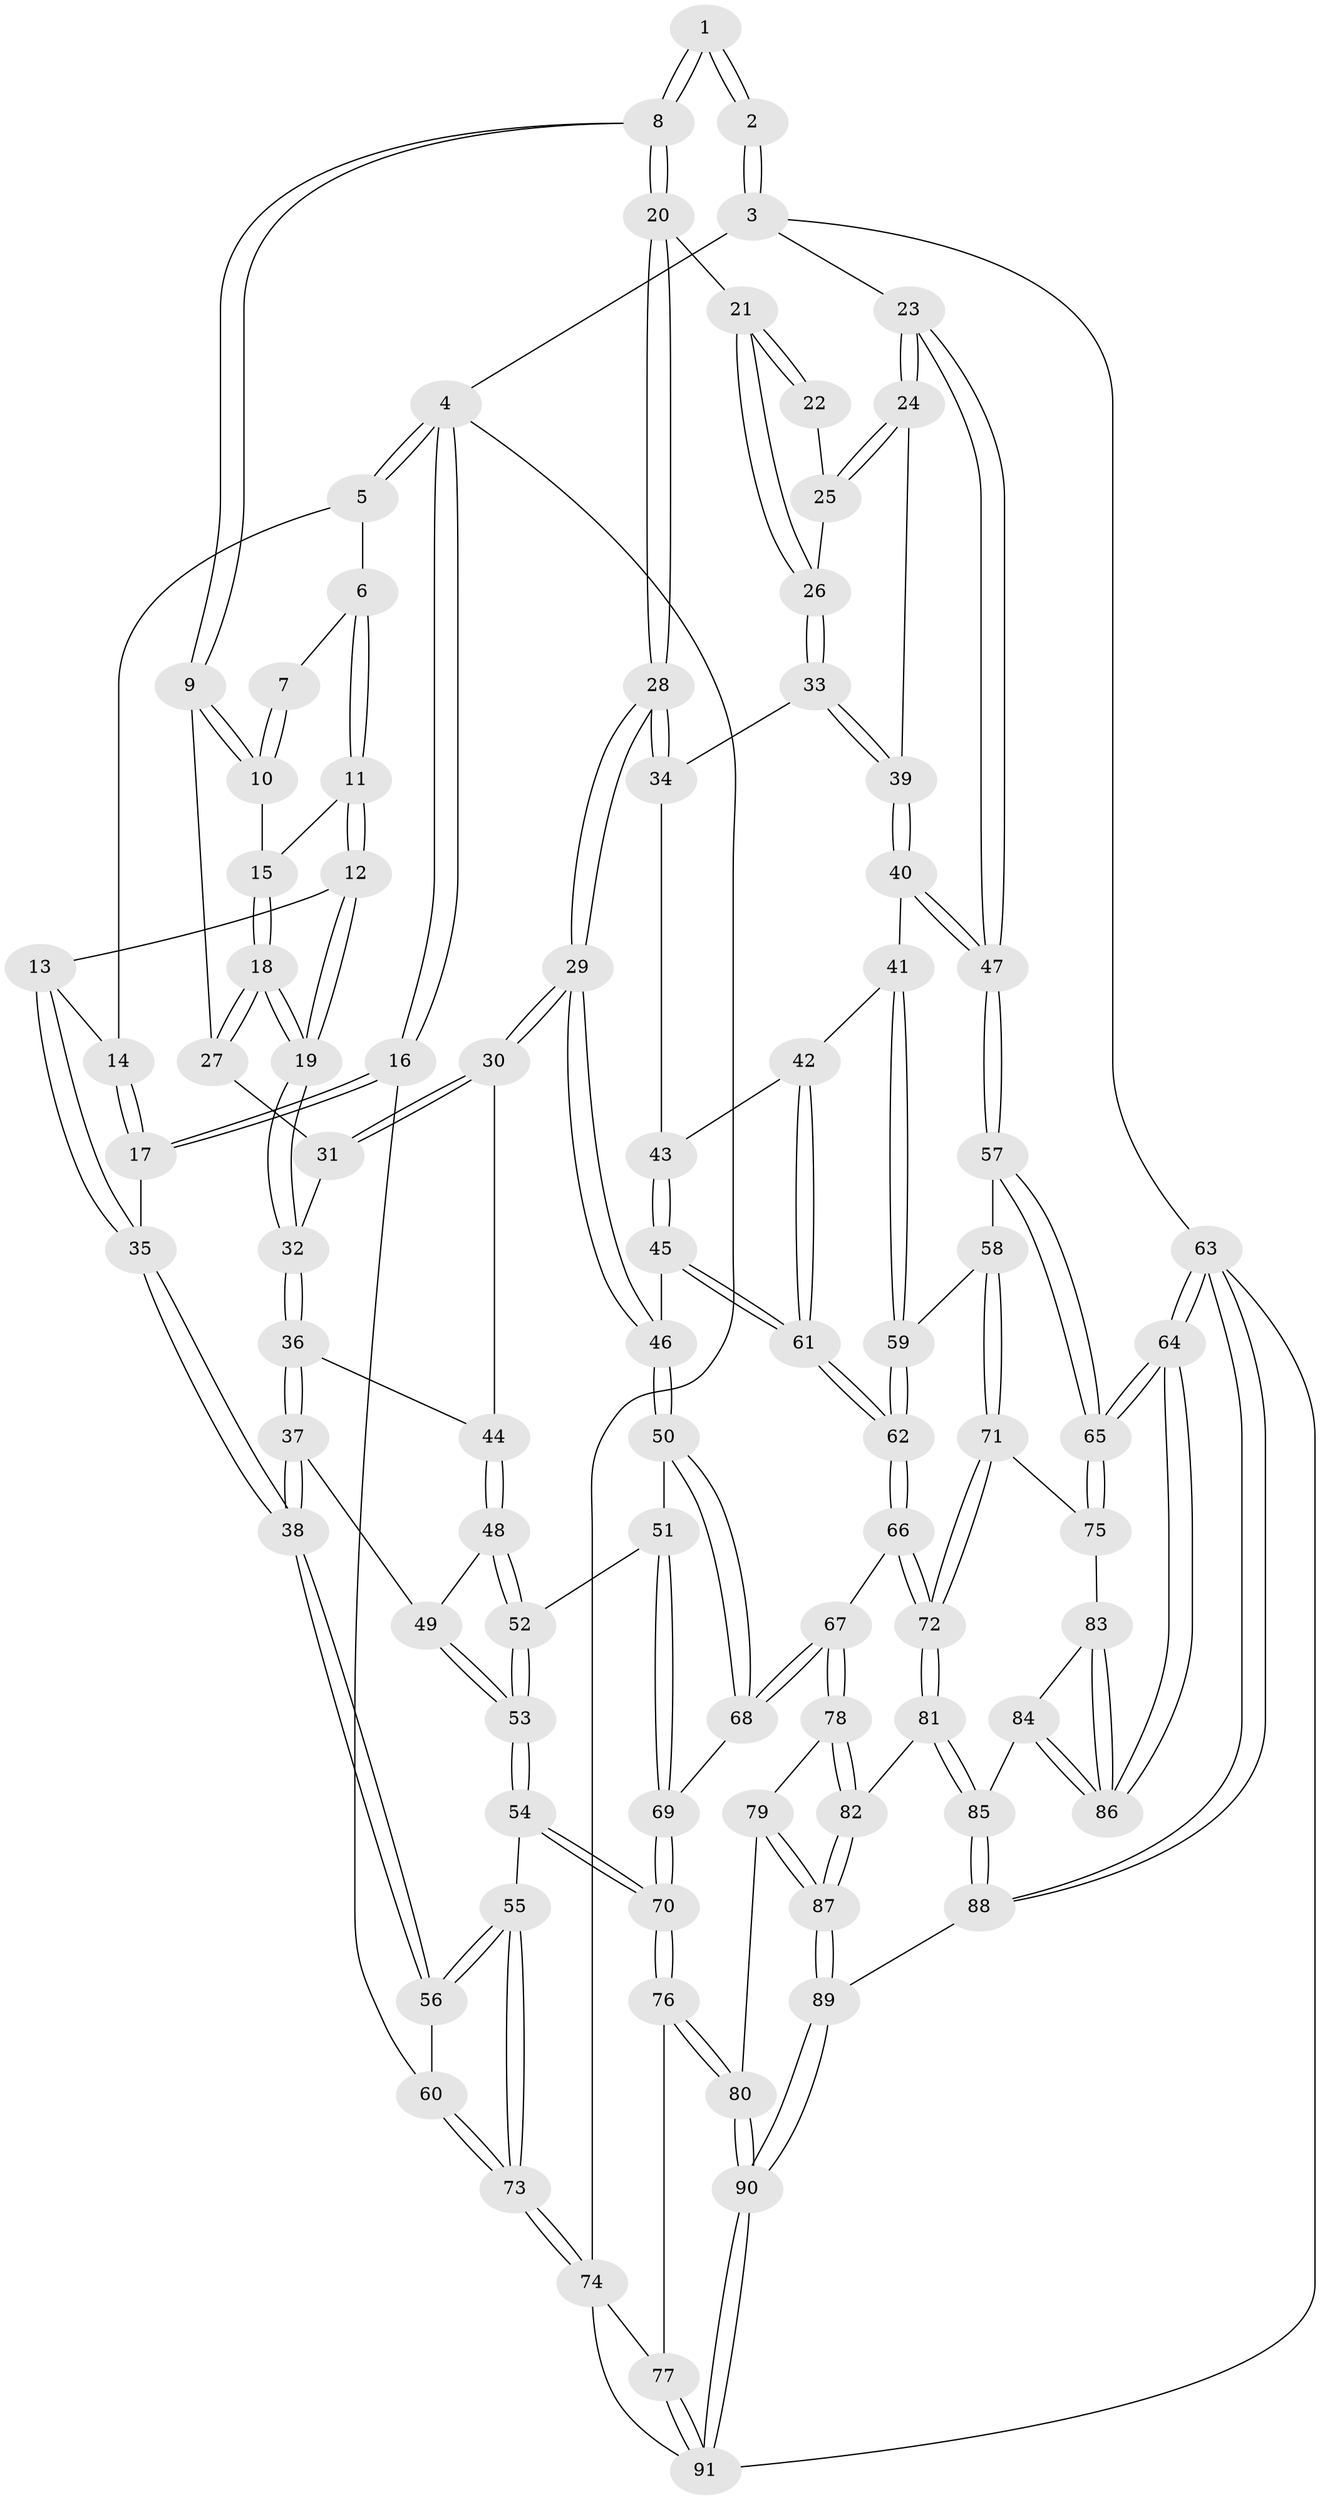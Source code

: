 // Generated by graph-tools (version 1.1) at 2025/00/03/09/25 05:00:42]
// undirected, 91 vertices, 224 edges
graph export_dot {
graph [start="1"]
  node [color=gray90,style=filled];
  1 [pos="+0.6271870795734854+0"];
  2 [pos="+1+0"];
  3 [pos="+1+0"];
  4 [pos="+0+0"];
  5 [pos="+0.2366796640686171+0"];
  6 [pos="+0.28339765789921245+0"];
  7 [pos="+0.4596681913734113+0"];
  8 [pos="+0.5723123194644936+0.13180279290612984"];
  9 [pos="+0.5142548985148687+0.1271383316232568"];
  10 [pos="+0.5137881886383009+0.12674196882868566"];
  11 [pos="+0.33650247551205487+0"];
  12 [pos="+0.25511374708361007+0.16084106780486138"];
  13 [pos="+0.1433424368220376+0.16283236011814833"];
  14 [pos="+0.14488739388059138+0"];
  15 [pos="+0.4072737678603064+0.07395888170436497"];
  16 [pos="+0+0.18909217182828197"];
  17 [pos="+0+0.1822272826232809"];
  18 [pos="+0.3579938239362504+0.19522227255833619"];
  19 [pos="+0.3211755741164877+0.23222990698570842"];
  20 [pos="+0.5929753602939573+0.14563666418110083"];
  21 [pos="+0.6990801903081926+0.12341212477835775"];
  22 [pos="+0.8920303682582869+0"];
  23 [pos="+1+0.1328688188959342"];
  24 [pos="+0.9001838714963479+0.24063071197627273"];
  25 [pos="+0.8493536534257699+0.17178896248538844"];
  26 [pos="+0.7597295378183275+0.21414634005765049"];
  27 [pos="+0.48996665561598585+0.15727025098746725"];
  28 [pos="+0.6014644110525392+0.28067302146413714"];
  29 [pos="+0.5913223603528761+0.31337985395597245"];
  30 [pos="+0.45358066271378905+0.27877222672576146"];
  31 [pos="+0.4726518159577021+0.19869320255980974"];
  32 [pos="+0.32161658508870766+0.2339092593735557"];
  33 [pos="+0.7600273361317228+0.21996528063743565"];
  34 [pos="+0.7403004647728884+0.2561285722860992"];
  35 [pos="+0.10094562303874499+0.197442998216745"];
  36 [pos="+0.3218706591317122+0.23538279351679964"];
  37 [pos="+0.2909779215122004+0.2931036950299667"];
  38 [pos="+0.16203754783881696+0.34717271485879464"];
  39 [pos="+0.8668747187182879+0.28792177447076334"];
  40 [pos="+0.8639021583487431+0.31901379303908994"];
  41 [pos="+0.8463581846397226+0.34023272915541913"];
  42 [pos="+0.8004078283691357+0.35872315651936465"];
  43 [pos="+0.7479612769218349+0.3005583200682185"];
  44 [pos="+0.4259114040537428+0.2928274327085696"];
  45 [pos="+0.6085656871037284+0.38526162586363416"];
  46 [pos="+0.6037561886655111+0.38275661901924923"];
  47 [pos="+1+0.432489448155294"];
  48 [pos="+0.4192552330866938+0.3747189675839875"];
  49 [pos="+0.3208919054294974+0.36017485851021086"];
  50 [pos="+0.5141039655667822+0.43952017344106753"];
  51 [pos="+0.4618293781015818+0.4262392214518493"];
  52 [pos="+0.43128868884483895+0.39996456829345867"];
  53 [pos="+0.2764787782969342+0.47265243951829766"];
  54 [pos="+0.22086044931583207+0.5392474354472333"];
  55 [pos="+0.18852672736826073+0.489165533949359"];
  56 [pos="+0.14839673173182827+0.40913359897153095"];
  57 [pos="+1+0.4341114431651828"];
  58 [pos="+0.948123191750229+0.48239953520098805"];
  59 [pos="+0.914128857624719+0.46851611624897466"];
  60 [pos="+0+0.38864674392957677"];
  61 [pos="+0.7233749276991152+0.47761634388615437"];
  62 [pos="+0.7248126439470027+0.48158738788505323"];
  63 [pos="+1+1"];
  64 [pos="+1+1"];
  65 [pos="+1+0.6984828190956617"];
  66 [pos="+0.7200710652423298+0.5550423000138329"];
  67 [pos="+0.5650984995853102+0.6246929711270877"];
  68 [pos="+0.5164615173933982+0.573272935373019"];
  69 [pos="+0.3190966720163059+0.5892217356861188"];
  70 [pos="+0.23431687697316697+0.6217832652182976"];
  71 [pos="+0.8501769662010895+0.6454898633787628"];
  72 [pos="+0.7940771274350339+0.644283794840235"];
  73 [pos="+0+0.5155351218932109"];
  74 [pos="+0+0.6821887057425373"];
  75 [pos="+0.8695259930365487+0.6570530076883346"];
  76 [pos="+0.21560519261383004+0.6796605608338389"];
  77 [pos="+0+0.6966142995008648"];
  78 [pos="+0.5543993477686556+0.6906222907512068"];
  79 [pos="+0.49802081351166244+0.7253632679888515"];
  80 [pos="+0.25963464152735494+0.7563239988747996"];
  81 [pos="+0.7260929050069446+0.7912007811365812"];
  82 [pos="+0.6492266432746275+0.7824268794726533"];
  83 [pos="+0.8876958139579829+0.7321888412310442"];
  84 [pos="+0.7887997588702766+0.8644735196240283"];
  85 [pos="+0.7683829591652437+0.8614012916885723"];
  86 [pos="+0.9884447393874556+0.9178340008441475"];
  87 [pos="+0.5264215290054587+0.9287451120081963"];
  88 [pos="+0.6160543798844247+1"];
  89 [pos="+0.4547208467498013+1"];
  90 [pos="+0.3034804923439246+1"];
  91 [pos="+0.21549304872987907+1"];
  1 -- 2;
  1 -- 2;
  1 -- 8;
  1 -- 8;
  2 -- 3;
  2 -- 3;
  3 -- 4;
  3 -- 23;
  3 -- 63;
  4 -- 5;
  4 -- 5;
  4 -- 16;
  4 -- 16;
  4 -- 74;
  5 -- 6;
  5 -- 14;
  6 -- 7;
  6 -- 11;
  6 -- 11;
  7 -- 10;
  7 -- 10;
  8 -- 9;
  8 -- 9;
  8 -- 20;
  8 -- 20;
  9 -- 10;
  9 -- 10;
  9 -- 27;
  10 -- 15;
  11 -- 12;
  11 -- 12;
  11 -- 15;
  12 -- 13;
  12 -- 19;
  12 -- 19;
  13 -- 14;
  13 -- 35;
  13 -- 35;
  14 -- 17;
  14 -- 17;
  15 -- 18;
  15 -- 18;
  16 -- 17;
  16 -- 17;
  16 -- 60;
  17 -- 35;
  18 -- 19;
  18 -- 19;
  18 -- 27;
  18 -- 27;
  19 -- 32;
  19 -- 32;
  20 -- 21;
  20 -- 28;
  20 -- 28;
  21 -- 22;
  21 -- 22;
  21 -- 26;
  21 -- 26;
  22 -- 25;
  23 -- 24;
  23 -- 24;
  23 -- 47;
  23 -- 47;
  24 -- 25;
  24 -- 25;
  24 -- 39;
  25 -- 26;
  26 -- 33;
  26 -- 33;
  27 -- 31;
  28 -- 29;
  28 -- 29;
  28 -- 34;
  28 -- 34;
  29 -- 30;
  29 -- 30;
  29 -- 46;
  29 -- 46;
  30 -- 31;
  30 -- 31;
  30 -- 44;
  31 -- 32;
  32 -- 36;
  32 -- 36;
  33 -- 34;
  33 -- 39;
  33 -- 39;
  34 -- 43;
  35 -- 38;
  35 -- 38;
  36 -- 37;
  36 -- 37;
  36 -- 44;
  37 -- 38;
  37 -- 38;
  37 -- 49;
  38 -- 56;
  38 -- 56;
  39 -- 40;
  39 -- 40;
  40 -- 41;
  40 -- 47;
  40 -- 47;
  41 -- 42;
  41 -- 59;
  41 -- 59;
  42 -- 43;
  42 -- 61;
  42 -- 61;
  43 -- 45;
  43 -- 45;
  44 -- 48;
  44 -- 48;
  45 -- 46;
  45 -- 61;
  45 -- 61;
  46 -- 50;
  46 -- 50;
  47 -- 57;
  47 -- 57;
  48 -- 49;
  48 -- 52;
  48 -- 52;
  49 -- 53;
  49 -- 53;
  50 -- 51;
  50 -- 68;
  50 -- 68;
  51 -- 52;
  51 -- 69;
  51 -- 69;
  52 -- 53;
  52 -- 53;
  53 -- 54;
  53 -- 54;
  54 -- 55;
  54 -- 70;
  54 -- 70;
  55 -- 56;
  55 -- 56;
  55 -- 73;
  55 -- 73;
  56 -- 60;
  57 -- 58;
  57 -- 65;
  57 -- 65;
  58 -- 59;
  58 -- 71;
  58 -- 71;
  59 -- 62;
  59 -- 62;
  60 -- 73;
  60 -- 73;
  61 -- 62;
  61 -- 62;
  62 -- 66;
  62 -- 66;
  63 -- 64;
  63 -- 64;
  63 -- 88;
  63 -- 88;
  63 -- 91;
  64 -- 65;
  64 -- 65;
  64 -- 86;
  64 -- 86;
  65 -- 75;
  65 -- 75;
  66 -- 67;
  66 -- 72;
  66 -- 72;
  67 -- 68;
  67 -- 68;
  67 -- 78;
  67 -- 78;
  68 -- 69;
  69 -- 70;
  69 -- 70;
  70 -- 76;
  70 -- 76;
  71 -- 72;
  71 -- 72;
  71 -- 75;
  72 -- 81;
  72 -- 81;
  73 -- 74;
  73 -- 74;
  74 -- 77;
  74 -- 91;
  75 -- 83;
  76 -- 77;
  76 -- 80;
  76 -- 80;
  77 -- 91;
  77 -- 91;
  78 -- 79;
  78 -- 82;
  78 -- 82;
  79 -- 80;
  79 -- 87;
  79 -- 87;
  80 -- 90;
  80 -- 90;
  81 -- 82;
  81 -- 85;
  81 -- 85;
  82 -- 87;
  82 -- 87;
  83 -- 84;
  83 -- 86;
  83 -- 86;
  84 -- 85;
  84 -- 86;
  84 -- 86;
  85 -- 88;
  85 -- 88;
  87 -- 89;
  87 -- 89;
  88 -- 89;
  89 -- 90;
  89 -- 90;
  90 -- 91;
  90 -- 91;
}
